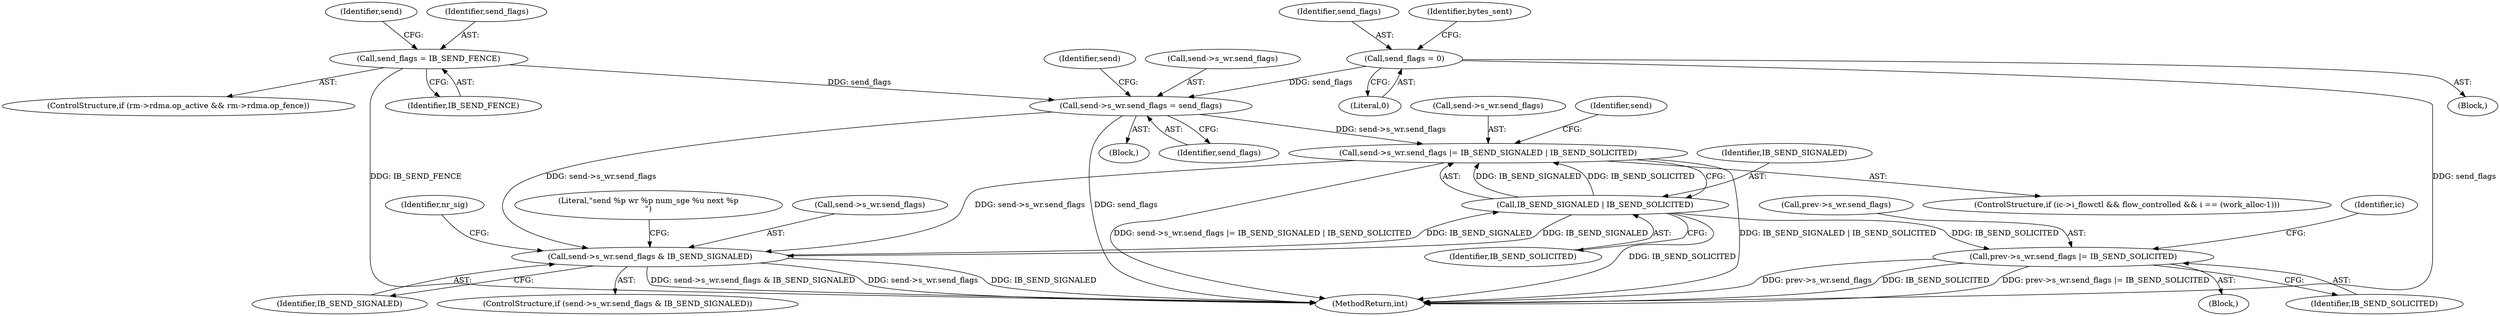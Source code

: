 digraph "0_linux_6094628bfd94323fc1cea05ec2c6affd98c18f7f@API" {
"1000748" [label="(Call,send->s_wr.send_flags |= IB_SEND_SIGNALED | IB_SEND_SOLICITED)"];
"1000577" [label="(Call,send->s_wr.send_flags = send_flags)"];
"1000541" [label="(Call,send_flags = IB_SEND_FENCE)"];
"1000160" [label="(Call,send_flags = 0)"];
"1000754" [label="(Call,IB_SEND_SIGNALED | IB_SEND_SOLICITED)"];
"1000758" [label="(Call,send->s_wr.send_flags & IB_SEND_SIGNALED)"];
"1000748" [label="(Call,send->s_wr.send_flags |= IB_SEND_SIGNALED | IB_SEND_SOLICITED)"];
"1000897" [label="(Call,prev->s_wr.send_flags |= IB_SEND_SOLICITED)"];
"1000736" [label="(ControlStructure,if (ic->i_flowctl && flow_controlled && i == (work_alloc-1)))"];
"1000543" [label="(Identifier,IB_SEND_FENCE)"];
"1000889" [label="(Block,)"];
"1000545" [label="(Identifier,send)"];
"1000162" [label="(Literal,0)"];
"1000161" [label="(Identifier,send_flags)"];
"1000755" [label="(Identifier,IB_SEND_SIGNALED)"];
"1000587" [label="(Identifier,send)"];
"1000529" [label="(ControlStructure,if (rm->rdma.op_active && rm->rdma.op_fence))"];
"1000577" [label="(Call,send->s_wr.send_flags = send_flags)"];
"1000541" [label="(Call,send_flags = IB_SEND_FENCE)"];
"1000768" [label="(Literal,\"send %p wr %p num_sge %u next %p\n\")"];
"1000759" [label="(Call,send->s_wr.send_flags)"];
"1000160" [label="(Call,send_flags = 0)"];
"1000754" [label="(Call,IB_SEND_SIGNALED | IB_SEND_SOLICITED)"];
"1000758" [label="(Call,send->s_wr.send_flags & IB_SEND_SIGNALED)"];
"1000542" [label="(Identifier,send_flags)"];
"1000903" [label="(Identifier,IB_SEND_SOLICITED)"];
"1000761" [label="(Identifier,send)"];
"1001026" [label="(MethodReturn,int)"];
"1000764" [label="(Identifier,IB_SEND_SIGNALED)"];
"1000165" [label="(Identifier,bytes_sent)"];
"1000572" [label="(Block,)"];
"1000578" [label="(Call,send->s_wr.send_flags)"];
"1000749" [label="(Call,send->s_wr.send_flags)"];
"1000766" [label="(Identifier,nr_sig)"];
"1000756" [label="(Identifier,IB_SEND_SOLICITED)"];
"1000906" [label="(Identifier,ic)"];
"1000583" [label="(Identifier,send_flags)"];
"1000124" [label="(Block,)"];
"1000757" [label="(ControlStructure,if (send->s_wr.send_flags & IB_SEND_SIGNALED))"];
"1000897" [label="(Call,prev->s_wr.send_flags |= IB_SEND_SOLICITED)"];
"1000898" [label="(Call,prev->s_wr.send_flags)"];
"1000748" [label="(Call,send->s_wr.send_flags |= IB_SEND_SIGNALED | IB_SEND_SOLICITED)"];
"1000748" -> "1000736"  [label="AST: "];
"1000748" -> "1000754"  [label="CFG: "];
"1000749" -> "1000748"  [label="AST: "];
"1000754" -> "1000748"  [label="AST: "];
"1000761" -> "1000748"  [label="CFG: "];
"1000748" -> "1001026"  [label="DDG: IB_SEND_SIGNALED | IB_SEND_SOLICITED"];
"1000748" -> "1001026"  [label="DDG: send->s_wr.send_flags |= IB_SEND_SIGNALED | IB_SEND_SOLICITED"];
"1000577" -> "1000748"  [label="DDG: send->s_wr.send_flags"];
"1000754" -> "1000748"  [label="DDG: IB_SEND_SIGNALED"];
"1000754" -> "1000748"  [label="DDG: IB_SEND_SOLICITED"];
"1000748" -> "1000758"  [label="DDG: send->s_wr.send_flags"];
"1000577" -> "1000572"  [label="AST: "];
"1000577" -> "1000583"  [label="CFG: "];
"1000578" -> "1000577"  [label="AST: "];
"1000583" -> "1000577"  [label="AST: "];
"1000587" -> "1000577"  [label="CFG: "];
"1000577" -> "1001026"  [label="DDG: send_flags"];
"1000541" -> "1000577"  [label="DDG: send_flags"];
"1000160" -> "1000577"  [label="DDG: send_flags"];
"1000577" -> "1000758"  [label="DDG: send->s_wr.send_flags"];
"1000541" -> "1000529"  [label="AST: "];
"1000541" -> "1000543"  [label="CFG: "];
"1000542" -> "1000541"  [label="AST: "];
"1000543" -> "1000541"  [label="AST: "];
"1000545" -> "1000541"  [label="CFG: "];
"1000541" -> "1001026"  [label="DDG: IB_SEND_FENCE"];
"1000160" -> "1000124"  [label="AST: "];
"1000160" -> "1000162"  [label="CFG: "];
"1000161" -> "1000160"  [label="AST: "];
"1000162" -> "1000160"  [label="AST: "];
"1000165" -> "1000160"  [label="CFG: "];
"1000160" -> "1001026"  [label="DDG: send_flags"];
"1000754" -> "1000756"  [label="CFG: "];
"1000755" -> "1000754"  [label="AST: "];
"1000756" -> "1000754"  [label="AST: "];
"1000754" -> "1001026"  [label="DDG: IB_SEND_SOLICITED"];
"1000758" -> "1000754"  [label="DDG: IB_SEND_SIGNALED"];
"1000754" -> "1000758"  [label="DDG: IB_SEND_SIGNALED"];
"1000754" -> "1000897"  [label="DDG: IB_SEND_SOLICITED"];
"1000758" -> "1000757"  [label="AST: "];
"1000758" -> "1000764"  [label="CFG: "];
"1000759" -> "1000758"  [label="AST: "];
"1000764" -> "1000758"  [label="AST: "];
"1000766" -> "1000758"  [label="CFG: "];
"1000768" -> "1000758"  [label="CFG: "];
"1000758" -> "1001026"  [label="DDG: send->s_wr.send_flags & IB_SEND_SIGNALED"];
"1000758" -> "1001026"  [label="DDG: send->s_wr.send_flags"];
"1000758" -> "1001026"  [label="DDG: IB_SEND_SIGNALED"];
"1000897" -> "1000889"  [label="AST: "];
"1000897" -> "1000903"  [label="CFG: "];
"1000898" -> "1000897"  [label="AST: "];
"1000903" -> "1000897"  [label="AST: "];
"1000906" -> "1000897"  [label="CFG: "];
"1000897" -> "1001026"  [label="DDG: prev->s_wr.send_flags |= IB_SEND_SOLICITED"];
"1000897" -> "1001026"  [label="DDG: prev->s_wr.send_flags"];
"1000897" -> "1001026"  [label="DDG: IB_SEND_SOLICITED"];
}
